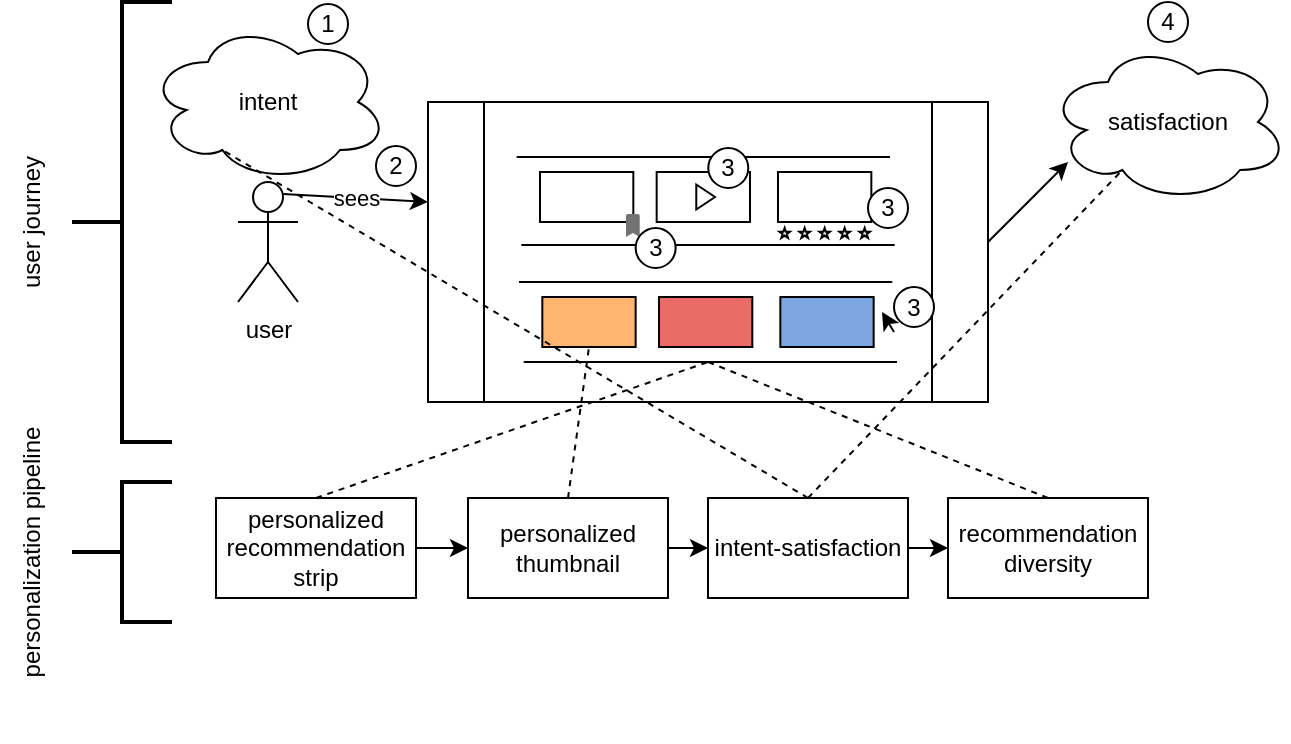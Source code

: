 <mxfile version="21.2.2" type="device">
  <diagram name="Page-1" id="Az8x2k57voQ6nQuQkXxz">
    <mxGraphModel dx="960" dy="530" grid="1" gridSize="10" guides="1" tooltips="1" connect="1" arrows="1" fold="1" page="1" pageScale="1" pageWidth="850" pageHeight="1100" math="0" shadow="0">
      <root>
        <mxCell id="0" />
        <mxCell id="1" parent="0" />
        <mxCell id="Y36BE1ZCJrBh50Uf27bB-40" style="edgeStyle=orthogonalEdgeStyle;rounded=0;orthogonalLoop=1;jettySize=auto;html=1;exitX=1;exitY=0.5;exitDx=0;exitDy=0;entryX=0;entryY=0.5;entryDx=0;entryDy=0;" parent="1" source="lcejkJ3VUB7gTLv_sKPh-1" target="lcejkJ3VUB7gTLv_sKPh-2" edge="1">
          <mxGeometry relative="1" as="geometry" />
        </mxCell>
        <mxCell id="lcejkJ3VUB7gTLv_sKPh-1" value="personalized recommendation strip" style="rounded=0;whiteSpace=wrap;html=1;" parent="1" vertex="1">
          <mxGeometry x="154" y="288" width="100" height="50" as="geometry" />
        </mxCell>
        <mxCell id="Y36BE1ZCJrBh50Uf27bB-41" style="edgeStyle=orthogonalEdgeStyle;rounded=0;orthogonalLoop=1;jettySize=auto;html=1;exitX=1;exitY=0.5;exitDx=0;exitDy=0;entryX=0;entryY=0.5;entryDx=0;entryDy=0;" parent="1" source="lcejkJ3VUB7gTLv_sKPh-2" target="lcejkJ3VUB7gTLv_sKPh-3" edge="1">
          <mxGeometry relative="1" as="geometry" />
        </mxCell>
        <mxCell id="lcejkJ3VUB7gTLv_sKPh-2" value="personalized thumbnail" style="rounded=0;whiteSpace=wrap;html=1;" parent="1" vertex="1">
          <mxGeometry x="280" y="288" width="100" height="50" as="geometry" />
        </mxCell>
        <mxCell id="Y36BE1ZCJrBh50Uf27bB-42" style="edgeStyle=orthogonalEdgeStyle;rounded=0;orthogonalLoop=1;jettySize=auto;html=1;exitX=1;exitY=0.5;exitDx=0;exitDy=0;entryX=0;entryY=0.5;entryDx=0;entryDy=0;" parent="1" source="lcejkJ3VUB7gTLv_sKPh-3" target="lcejkJ3VUB7gTLv_sKPh-4" edge="1">
          <mxGeometry relative="1" as="geometry" />
        </mxCell>
        <mxCell id="lcejkJ3VUB7gTLv_sKPh-3" value="intent-satisfaction" style="rounded=0;whiteSpace=wrap;html=1;" parent="1" vertex="1">
          <mxGeometry x="400" y="288" width="100" height="50" as="geometry" />
        </mxCell>
        <mxCell id="lcejkJ3VUB7gTLv_sKPh-4" value="recommendation diversity" style="rounded=0;whiteSpace=wrap;html=1;" parent="1" vertex="1">
          <mxGeometry x="520" y="288" width="100" height="50" as="geometry" />
        </mxCell>
        <mxCell id="lcejkJ3VUB7gTLv_sKPh-6" value="intent" style="ellipse;shape=cloud;whiteSpace=wrap;html=1;" parent="1" vertex="1">
          <mxGeometry x="120" y="50" width="120" height="80" as="geometry" />
        </mxCell>
        <mxCell id="lcejkJ3VUB7gTLv_sKPh-7" value="user" style="shape=umlActor;verticalLabelPosition=bottom;verticalAlign=top;html=1;outlineConnect=0;" parent="1" vertex="1">
          <mxGeometry x="165" y="130" width="30" height="60" as="geometry" />
        </mxCell>
        <mxCell id="Y36BE1ZCJrBh50Uf27bB-1" value="" style="group" parent="1" vertex="1" connectable="0">
          <mxGeometry x="260" y="90" width="280" height="150" as="geometry" />
        </mxCell>
        <mxCell id="lcejkJ3VUB7gTLv_sKPh-9" value="" style="shape=process;whiteSpace=wrap;html=1;backgroundOutline=1;" parent="Y36BE1ZCJrBh50Uf27bB-1" vertex="1">
          <mxGeometry width="280" height="150" as="geometry" />
        </mxCell>
        <mxCell id="lcejkJ3VUB7gTLv_sKPh-11" value="" style="endArrow=none;html=1;rounded=0;" parent="Y36BE1ZCJrBh50Uf27bB-1" edge="1">
          <mxGeometry width="50" height="50" relative="1" as="geometry">
            <mxPoint x="44.333" y="27.5" as="sourcePoint" />
            <mxPoint x="231.0" y="27.5" as="targetPoint" />
          </mxGeometry>
        </mxCell>
        <mxCell id="lcejkJ3VUB7gTLv_sKPh-12" value="" style="endArrow=none;html=1;rounded=0;" parent="Y36BE1ZCJrBh50Uf27bB-1" edge="1">
          <mxGeometry width="50" height="50" relative="1" as="geometry">
            <mxPoint x="46.667" y="71.5" as="sourcePoint" />
            <mxPoint x="233.333" y="71.5" as="targetPoint" />
          </mxGeometry>
        </mxCell>
        <mxCell id="lcejkJ3VUB7gTLv_sKPh-14" value="" style="rounded=0;whiteSpace=wrap;html=1;" parent="Y36BE1ZCJrBh50Uf27bB-1" vertex="1">
          <mxGeometry x="56" y="35" width="46.667" height="25" as="geometry" />
        </mxCell>
        <mxCell id="lcejkJ3VUB7gTLv_sKPh-15" value="" style="rounded=0;whiteSpace=wrap;html=1;" parent="Y36BE1ZCJrBh50Uf27bB-1" vertex="1">
          <mxGeometry x="114.333" y="35" width="46.667" height="25" as="geometry" />
        </mxCell>
        <mxCell id="lcejkJ3VUB7gTLv_sKPh-16" value="" style="rounded=0;whiteSpace=wrap;html=1;" parent="Y36BE1ZCJrBh50Uf27bB-1" vertex="1">
          <mxGeometry x="175" y="35" width="46.667" height="25" as="geometry" />
        </mxCell>
        <mxCell id="lcejkJ3VUB7gTLv_sKPh-17" value="" style="endArrow=none;html=1;rounded=0;" parent="Y36BE1ZCJrBh50Uf27bB-1" edge="1">
          <mxGeometry width="50" height="50" relative="1" as="geometry">
            <mxPoint x="45.5" y="90" as="sourcePoint" />
            <mxPoint x="232.167" y="90" as="targetPoint" />
          </mxGeometry>
        </mxCell>
        <mxCell id="lcejkJ3VUB7gTLv_sKPh-18" value="" style="endArrow=none;html=1;rounded=0;" parent="Y36BE1ZCJrBh50Uf27bB-1" edge="1">
          <mxGeometry width="50" height="50" relative="1" as="geometry">
            <mxPoint x="47.833" y="130" as="sourcePoint" />
            <mxPoint x="234.5" y="130" as="targetPoint" />
          </mxGeometry>
        </mxCell>
        <mxCell id="lcejkJ3VUB7gTLv_sKPh-19" value="" style="rounded=0;whiteSpace=wrap;html=1;fillColor=#FFB570;" parent="Y36BE1ZCJrBh50Uf27bB-1" vertex="1">
          <mxGeometry x="57.167" y="97.5" width="46.667" height="25" as="geometry" />
        </mxCell>
        <mxCell id="lcejkJ3VUB7gTLv_sKPh-20" value="" style="rounded=0;whiteSpace=wrap;html=1;fillColor=#EA6B66;" parent="Y36BE1ZCJrBh50Uf27bB-1" vertex="1">
          <mxGeometry x="115.5" y="97.5" width="46.667" height="25" as="geometry" />
        </mxCell>
        <mxCell id="lcejkJ3VUB7gTLv_sKPh-21" value="" style="rounded=0;whiteSpace=wrap;html=1;fillColor=#7EA6E0;" parent="Y36BE1ZCJrBh50Uf27bB-1" vertex="1">
          <mxGeometry x="176.167" y="97.5" width="46.667" height="25" as="geometry" />
        </mxCell>
        <mxCell id="Y36BE1ZCJrBh50Uf27bB-6" value="" style="triangle;whiteSpace=wrap;html=1;" parent="Y36BE1ZCJrBh50Uf27bB-1" vertex="1">
          <mxGeometry x="134.14" y="41.25" width="9.38" height="12.5" as="geometry" />
        </mxCell>
        <mxCell id="Y36BE1ZCJrBh50Uf27bB-18" value="3" style="ellipse;whiteSpace=wrap;html=1;aspect=fixed;" parent="Y36BE1ZCJrBh50Uf27bB-1" vertex="1">
          <mxGeometry x="140.14" y="23" width="20" height="20" as="geometry" />
        </mxCell>
        <mxCell id="Y36BE1ZCJrBh50Uf27bB-24" value="" style="group" parent="Y36BE1ZCJrBh50Uf27bB-1" vertex="1" connectable="0">
          <mxGeometry x="175.7" y="63" width="45.26" height="5" as="geometry" />
        </mxCell>
        <mxCell id="Y36BE1ZCJrBh50Uf27bB-2" value="" style="verticalLabelPosition=bottom;verticalAlign=top;html=1;shape=mxgraph.basic.star" parent="Y36BE1ZCJrBh50Uf27bB-24" vertex="1">
          <mxGeometry width="5.26" height="5" as="geometry" />
        </mxCell>
        <mxCell id="Y36BE1ZCJrBh50Uf27bB-20" value="" style="verticalLabelPosition=bottom;verticalAlign=top;html=1;shape=mxgraph.basic.star" parent="Y36BE1ZCJrBh50Uf27bB-24" vertex="1">
          <mxGeometry x="10" width="5.26" height="5" as="geometry" />
        </mxCell>
        <mxCell id="Y36BE1ZCJrBh50Uf27bB-21" value="" style="verticalLabelPosition=bottom;verticalAlign=top;html=1;shape=mxgraph.basic.star" parent="Y36BE1ZCJrBh50Uf27bB-24" vertex="1">
          <mxGeometry x="20" width="5.26" height="5" as="geometry" />
        </mxCell>
        <mxCell id="Y36BE1ZCJrBh50Uf27bB-22" value="" style="verticalLabelPosition=bottom;verticalAlign=top;html=1;shape=mxgraph.basic.star" parent="Y36BE1ZCJrBh50Uf27bB-24" vertex="1">
          <mxGeometry x="30" width="5.26" height="5" as="geometry" />
        </mxCell>
        <mxCell id="Y36BE1ZCJrBh50Uf27bB-23" value="" style="verticalLabelPosition=bottom;verticalAlign=top;html=1;shape=mxgraph.basic.star" parent="Y36BE1ZCJrBh50Uf27bB-24" vertex="1">
          <mxGeometry x="40" width="5.26" height="5" as="geometry" />
        </mxCell>
        <mxCell id="Y36BE1ZCJrBh50Uf27bB-27" value="3" style="ellipse;whiteSpace=wrap;html=1;aspect=fixed;" parent="Y36BE1ZCJrBh50Uf27bB-1" vertex="1">
          <mxGeometry x="220" y="43" width="20" height="20" as="geometry" />
        </mxCell>
        <mxCell id="Y36BE1ZCJrBh50Uf27bB-43" value="3" style="ellipse;whiteSpace=wrap;html=1;aspect=fixed;" parent="Y36BE1ZCJrBh50Uf27bB-1" vertex="1">
          <mxGeometry x="233" y="92.5" width="20" height="20" as="geometry" />
        </mxCell>
        <mxCell id="bhE_s_iJN0n-Otw8FCLm-1" value="" style="html=1;dashed=0;aspect=fixed;verticalLabelPosition=bottom;verticalAlign=top;align=center;shape=mxgraph.gmdl.bookmark;strokeColor=none;fillColor=#737373;shadow=0;sketch=0;" vertex="1" parent="Y36BE1ZCJrBh50Uf27bB-1">
          <mxGeometry x="99" y="56" width="6.87" height="11.45" as="geometry" />
        </mxCell>
        <mxCell id="bhE_s_iJN0n-Otw8FCLm-2" value="3" style="ellipse;whiteSpace=wrap;html=1;aspect=fixed;" vertex="1" parent="Y36BE1ZCJrBh50Uf27bB-1">
          <mxGeometry x="103.83" y="63" width="20" height="20" as="geometry" />
        </mxCell>
        <mxCell id="bhE_s_iJN0n-Otw8FCLm-4" value="" style="endArrow=classic;html=1;rounded=0;" edge="1" parent="Y36BE1ZCJrBh50Uf27bB-1">
          <mxGeometry width="50" height="50" relative="1" as="geometry">
            <mxPoint x="233" y="115" as="sourcePoint" />
            <mxPoint x="227" y="105" as="targetPoint" />
            <Array as="points">
              <mxPoint x="233" y="115" />
            </Array>
          </mxGeometry>
        </mxCell>
        <mxCell id="Y36BE1ZCJrBh50Uf27bB-9" value="" style="strokeWidth=2;html=1;shape=mxgraph.flowchart.annotation_2;align=left;labelPosition=right;pointerEvents=1;" parent="1" vertex="1">
          <mxGeometry x="82" y="40" width="50" height="220" as="geometry" />
        </mxCell>
        <mxCell id="Y36BE1ZCJrBh50Uf27bB-10" value="user journey" style="text;html=1;strokeColor=none;fillColor=none;align=center;verticalAlign=middle;whiteSpace=wrap;rounded=0;rotation=-90;" parent="1" vertex="1">
          <mxGeometry x="2" y="135" width="120" height="30" as="geometry" />
        </mxCell>
        <mxCell id="Y36BE1ZCJrBh50Uf27bB-11" value="" style="strokeWidth=2;html=1;shape=mxgraph.flowchart.annotation_2;align=left;labelPosition=right;pointerEvents=1;" parent="1" vertex="1">
          <mxGeometry x="82" y="280" width="50" height="70" as="geometry" />
        </mxCell>
        <mxCell id="Y36BE1ZCJrBh50Uf27bB-12" value="personalization pipeline" style="text;html=1;strokeColor=none;fillColor=none;align=center;verticalAlign=middle;whiteSpace=wrap;rounded=0;rotation=-90;" parent="1" vertex="1">
          <mxGeometry x="-33" y="300" width="190" height="30" as="geometry" />
        </mxCell>
        <mxCell id="Y36BE1ZCJrBh50Uf27bB-14" value="1" style="ellipse;whiteSpace=wrap;html=1;aspect=fixed;" parent="1" vertex="1">
          <mxGeometry x="200" y="41" width="20" height="20" as="geometry" />
        </mxCell>
        <mxCell id="Y36BE1ZCJrBh50Uf27bB-16" value="2" style="ellipse;whiteSpace=wrap;html=1;aspect=fixed;" parent="1" vertex="1">
          <mxGeometry x="234" y="112" width="20" height="20" as="geometry" />
        </mxCell>
        <mxCell id="Y36BE1ZCJrBh50Uf27bB-17" value="sees" style="endArrow=classic;html=1;rounded=0;exitX=0.75;exitY=0.1;exitDx=0;exitDy=0;exitPerimeter=0;" parent="1" source="lcejkJ3VUB7gTLv_sKPh-7" edge="1">
          <mxGeometry width="50" height="50" relative="1" as="geometry">
            <mxPoint x="185" y="140" as="sourcePoint" />
            <mxPoint x="260" y="140" as="targetPoint" />
          </mxGeometry>
        </mxCell>
        <mxCell id="Y36BE1ZCJrBh50Uf27bB-29" value="" style="endArrow=classic;html=1;rounded=0;exitX=0.75;exitY=0.1;exitDx=0;exitDy=0;exitPerimeter=0;" parent="1" edge="1">
          <mxGeometry width="50" height="50" relative="1" as="geometry">
            <mxPoint x="540" y="160" as="sourcePoint" />
            <mxPoint x="580" y="120" as="targetPoint" />
          </mxGeometry>
        </mxCell>
        <mxCell id="Y36BE1ZCJrBh50Uf27bB-32" value="4" style="ellipse;whiteSpace=wrap;html=1;aspect=fixed;" parent="1" vertex="1">
          <mxGeometry x="620" y="40" width="20" height="20" as="geometry" />
        </mxCell>
        <mxCell id="Y36BE1ZCJrBh50Uf27bB-33" value="" style="endArrow=none;dashed=1;html=1;rounded=0;exitX=0.5;exitY=0;exitDx=0;exitDy=0;" parent="1" source="lcejkJ3VUB7gTLv_sKPh-1" edge="1">
          <mxGeometry width="50" height="50" relative="1" as="geometry">
            <mxPoint x="410" y="230" as="sourcePoint" />
            <mxPoint x="400" y="220" as="targetPoint" />
          </mxGeometry>
        </mxCell>
        <mxCell id="Y36BE1ZCJrBh50Uf27bB-34" value="" style="endArrow=none;dashed=1;html=1;rounded=0;entryX=0.5;entryY=1;entryDx=0;entryDy=0;exitX=0.5;exitY=0;exitDx=0;exitDy=0;" parent="1" source="lcejkJ3VUB7gTLv_sKPh-2" target="lcejkJ3VUB7gTLv_sKPh-19" edge="1">
          <mxGeometry width="50" height="50" relative="1" as="geometry">
            <mxPoint x="410" y="230" as="sourcePoint" />
            <mxPoint x="460" y="180" as="targetPoint" />
          </mxGeometry>
        </mxCell>
        <mxCell id="Y36BE1ZCJrBh50Uf27bB-35" value="" style="endArrow=none;dashed=1;html=1;rounded=0;exitX=0.5;exitY=0;exitDx=0;exitDy=0;" parent="1" source="lcejkJ3VUB7gTLv_sKPh-4" edge="1">
          <mxGeometry width="50" height="50" relative="1" as="geometry">
            <mxPoint x="410" y="230" as="sourcePoint" />
            <mxPoint x="400" y="220" as="targetPoint" />
          </mxGeometry>
        </mxCell>
        <mxCell id="Y36BE1ZCJrBh50Uf27bB-36" value="" style="endArrow=none;dashed=1;html=1;rounded=0;entryX=0.31;entryY=0.8;entryDx=0;entryDy=0;entryPerimeter=0;exitX=0.5;exitY=0;exitDx=0;exitDy=0;" parent="1" source="lcejkJ3VUB7gTLv_sKPh-3" target="lcejkJ3VUB7gTLv_sKPh-6" edge="1">
          <mxGeometry width="50" height="50" relative="1" as="geometry">
            <mxPoint x="490" y="340" as="sourcePoint" />
            <mxPoint x="540" y="290" as="targetPoint" />
          </mxGeometry>
        </mxCell>
        <mxCell id="Y36BE1ZCJrBh50Uf27bB-39" value="" style="endArrow=none;dashed=1;html=1;rounded=0;exitX=0.5;exitY=0;exitDx=0;exitDy=0;entryX=0.31;entryY=0.8;entryDx=0;entryDy=0;entryPerimeter=0;" parent="1" source="lcejkJ3VUB7gTLv_sKPh-3" target="x5KKbig_Py4zfeKvUgtX-1" edge="1">
          <mxGeometry width="50" height="50" relative="1" as="geometry">
            <mxPoint x="190" y="350" as="sourcePoint" />
            <mxPoint x="590" y="170" as="targetPoint" />
          </mxGeometry>
        </mxCell>
        <mxCell id="x5KKbig_Py4zfeKvUgtX-1" value="satisfaction" style="ellipse;shape=cloud;whiteSpace=wrap;html=1;" parent="1" vertex="1">
          <mxGeometry x="570" y="60" width="120" height="80" as="geometry" />
        </mxCell>
      </root>
    </mxGraphModel>
  </diagram>
</mxfile>
